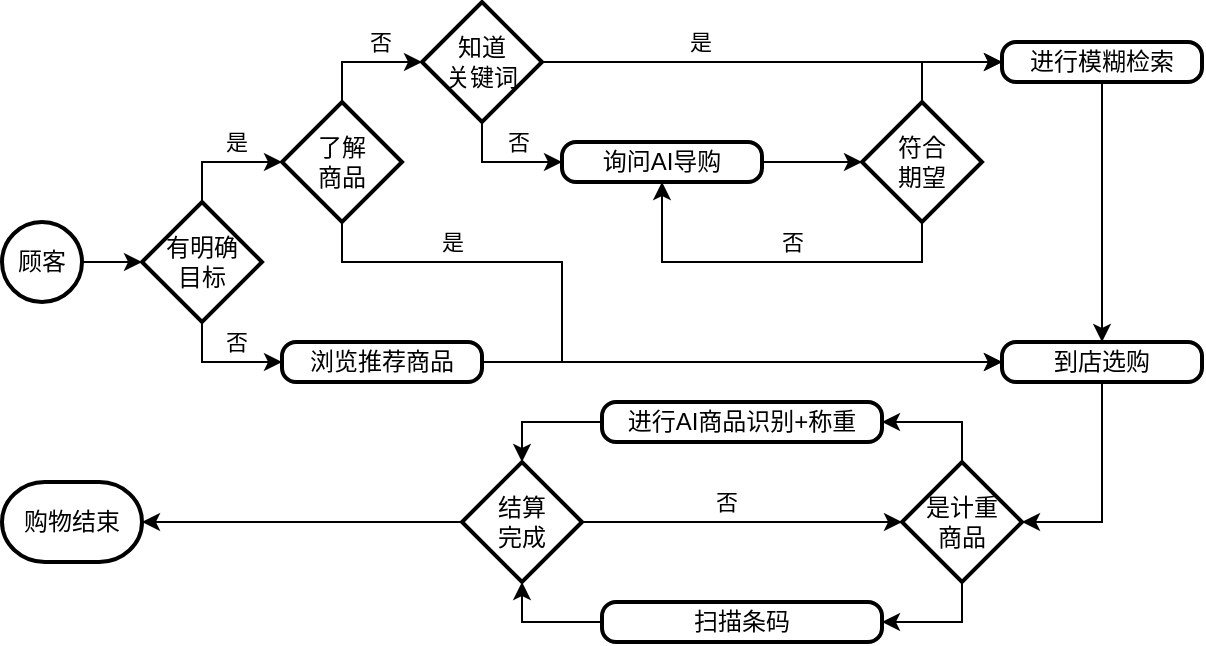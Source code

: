 <mxfile version="26.1.1">
  <diagram name="第 1 页" id="a5q8XUGEMKnk3yH_GGJR">
    <mxGraphModel dx="907" dy="820" grid="1" gridSize="10" guides="0" tooltips="1" connect="1" arrows="1" fold="1" page="1" pageScale="1" pageWidth="1169" pageHeight="827" math="0" shadow="0">
      <root>
        <mxCell id="0" />
        <mxCell id="1" parent="0" />
        <mxCell id="zYSpTqBBPXwJxmNQrv_W-16" value="" style="edgeStyle=orthogonalEdgeStyle;rounded=0;orthogonalLoop=1;jettySize=auto;html=1;exitX=0.5;exitY=1;exitDx=0;exitDy=0;exitPerimeter=0;entryX=0;entryY=0.5;entryDx=0;entryDy=0;" edge="1" parent="1" source="zYSpTqBBPXwJxmNQrv_W-1" target="zYSpTqBBPXwJxmNQrv_W-15">
          <mxGeometry relative="1" as="geometry">
            <Array as="points">
              <mxPoint x="140" y="220" />
            </Array>
          </mxGeometry>
        </mxCell>
        <mxCell id="zYSpTqBBPXwJxmNQrv_W-30" value="否" style="edgeLabel;html=1;align=center;verticalAlign=middle;resizable=0;points=[];" vertex="1" connectable="0" parent="zYSpTqBBPXwJxmNQrv_W-16">
          <mxGeometry x="0.139" y="2" relative="1" as="geometry">
            <mxPoint x="3" y="-8" as="offset" />
          </mxGeometry>
        </mxCell>
        <mxCell id="zYSpTqBBPXwJxmNQrv_W-1" value="有明确&lt;div&gt;目标&lt;/div&gt;" style="strokeWidth=2;html=1;shape=mxgraph.flowchart.decision;whiteSpace=wrap;" vertex="1" parent="1">
          <mxGeometry x="110" y="140" width="60" height="60" as="geometry" />
        </mxCell>
        <mxCell id="zYSpTqBBPXwJxmNQrv_W-4" value="" style="edgeStyle=orthogonalEdgeStyle;rounded=0;orthogonalLoop=1;jettySize=auto;html=1;" edge="1" parent="1" source="zYSpTqBBPXwJxmNQrv_W-3" target="zYSpTqBBPXwJxmNQrv_W-1">
          <mxGeometry relative="1" as="geometry" />
        </mxCell>
        <mxCell id="zYSpTqBBPXwJxmNQrv_W-3" value="顾客" style="strokeWidth=2;html=1;shape=mxgraph.flowchart.start_2;whiteSpace=wrap;" vertex="1" parent="1">
          <mxGeometry x="40" y="150" width="40" height="40" as="geometry" />
        </mxCell>
        <mxCell id="zYSpTqBBPXwJxmNQrv_W-19" style="edgeStyle=orthogonalEdgeStyle;rounded=0;orthogonalLoop=1;jettySize=auto;html=1;entryX=0;entryY=0.5;entryDx=0;entryDy=0;exitX=1;exitY=0.5;exitDx=0;exitDy=0;exitPerimeter=0;" edge="1" parent="1" source="zYSpTqBBPXwJxmNQrv_W-5" target="zYSpTqBBPXwJxmNQrv_W-18">
          <mxGeometry relative="1" as="geometry">
            <Array as="points" />
          </mxGeometry>
        </mxCell>
        <mxCell id="zYSpTqBBPXwJxmNQrv_W-21" value="是" style="edgeLabel;html=1;align=center;verticalAlign=middle;resizable=0;points=[];" vertex="1" connectable="0" parent="zYSpTqBBPXwJxmNQrv_W-19">
          <mxGeometry x="-0.314" y="1" relative="1" as="geometry">
            <mxPoint y="-9" as="offset" />
          </mxGeometry>
        </mxCell>
        <mxCell id="zYSpTqBBPXwJxmNQrv_W-20" style="edgeStyle=orthogonalEdgeStyle;rounded=0;orthogonalLoop=1;jettySize=auto;html=1;entryX=0;entryY=0.5;entryDx=0;entryDy=0;exitX=0.5;exitY=1;exitDx=0;exitDy=0;exitPerimeter=0;" edge="1" parent="1" source="zYSpTqBBPXwJxmNQrv_W-5" target="zYSpTqBBPXwJxmNQrv_W-17">
          <mxGeometry relative="1" as="geometry">
            <Array as="points">
              <mxPoint x="280" y="120" />
            </Array>
          </mxGeometry>
        </mxCell>
        <mxCell id="zYSpTqBBPXwJxmNQrv_W-22" value="否" style="edgeLabel;html=1;align=center;verticalAlign=middle;resizable=0;points=[];" vertex="1" connectable="0" parent="zYSpTqBBPXwJxmNQrv_W-20">
          <mxGeometry x="0.029" relative="1" as="geometry">
            <mxPoint x="7" y="-10" as="offset" />
          </mxGeometry>
        </mxCell>
        <mxCell id="zYSpTqBBPXwJxmNQrv_W-5" value="知道&lt;div&gt;关键词&lt;/div&gt;" style="strokeWidth=2;html=1;shape=mxgraph.flowchart.decision;whiteSpace=wrap;" vertex="1" parent="1">
          <mxGeometry x="250" y="40" width="60" height="60" as="geometry" />
        </mxCell>
        <mxCell id="zYSpTqBBPXwJxmNQrv_W-40" style="edgeStyle=orthogonalEdgeStyle;rounded=0;orthogonalLoop=1;jettySize=auto;html=1;entryX=0;entryY=0.5;entryDx=0;entryDy=0;" edge="1" parent="1" source="zYSpTqBBPXwJxmNQrv_W-15" target="zYSpTqBBPXwJxmNQrv_W-31">
          <mxGeometry relative="1" as="geometry" />
        </mxCell>
        <mxCell id="zYSpTqBBPXwJxmNQrv_W-15" value="浏览&lt;span style=&quot;background-color: transparent; color: light-dark(rgb(0, 0, 0), rgb(255, 255, 255));&quot;&gt;推荐商品&lt;/span&gt;" style="rounded=1;whiteSpace=wrap;html=1;absoluteArcSize=1;arcSize=14;strokeWidth=2;" vertex="1" parent="1">
          <mxGeometry x="180" y="210" width="100" height="20" as="geometry" />
        </mxCell>
        <mxCell id="zYSpTqBBPXwJxmNQrv_W-25" value="" style="edgeStyle=orthogonalEdgeStyle;rounded=0;orthogonalLoop=1;jettySize=auto;html=1;" edge="1" parent="1" source="zYSpTqBBPXwJxmNQrv_W-17" target="zYSpTqBBPXwJxmNQrv_W-24">
          <mxGeometry relative="1" as="geometry" />
        </mxCell>
        <mxCell id="zYSpTqBBPXwJxmNQrv_W-17" value="询问AI导购" style="rounded=1;whiteSpace=wrap;html=1;absoluteArcSize=1;arcSize=14;strokeWidth=2;" vertex="1" parent="1">
          <mxGeometry x="320" y="110" width="100" height="20" as="geometry" />
        </mxCell>
        <mxCell id="zYSpTqBBPXwJxmNQrv_W-39" style="edgeStyle=orthogonalEdgeStyle;rounded=0;orthogonalLoop=1;jettySize=auto;html=1;" edge="1" parent="1" source="zYSpTqBBPXwJxmNQrv_W-18" target="zYSpTqBBPXwJxmNQrv_W-31">
          <mxGeometry relative="1" as="geometry" />
        </mxCell>
        <mxCell id="zYSpTqBBPXwJxmNQrv_W-18" value="进行模糊检索" style="rounded=1;whiteSpace=wrap;html=1;absoluteArcSize=1;arcSize=14;strokeWidth=2;" vertex="1" parent="1">
          <mxGeometry x="540" y="60" width="100" height="20" as="geometry" />
        </mxCell>
        <mxCell id="zYSpTqBBPXwJxmNQrv_W-27" style="edgeStyle=orthogonalEdgeStyle;rounded=0;orthogonalLoop=1;jettySize=auto;html=1;entryX=0.5;entryY=1;entryDx=0;entryDy=0;exitX=0.5;exitY=1;exitDx=0;exitDy=0;exitPerimeter=0;" edge="1" parent="1" source="zYSpTqBBPXwJxmNQrv_W-24" target="zYSpTqBBPXwJxmNQrv_W-17">
          <mxGeometry relative="1" as="geometry">
            <Array as="points">
              <mxPoint x="500" y="170" />
              <mxPoint x="370" y="170" />
            </Array>
          </mxGeometry>
        </mxCell>
        <mxCell id="zYSpTqBBPXwJxmNQrv_W-28" value="否" style="edgeLabel;html=1;align=center;verticalAlign=middle;resizable=0;points=[];" vertex="1" connectable="0" parent="zYSpTqBBPXwJxmNQrv_W-27">
          <mxGeometry x="-0.102" y="-3" relative="1" as="geometry">
            <mxPoint y="-7" as="offset" />
          </mxGeometry>
        </mxCell>
        <mxCell id="zYSpTqBBPXwJxmNQrv_W-29" style="edgeStyle=orthogonalEdgeStyle;rounded=0;orthogonalLoop=1;jettySize=auto;html=1;entryX=0;entryY=0.5;entryDx=0;entryDy=0;" edge="1" parent="1" source="zYSpTqBBPXwJxmNQrv_W-24" target="zYSpTqBBPXwJxmNQrv_W-18">
          <mxGeometry relative="1" as="geometry">
            <Array as="points">
              <mxPoint x="500" y="70" />
            </Array>
          </mxGeometry>
        </mxCell>
        <mxCell id="zYSpTqBBPXwJxmNQrv_W-24" value="符合&lt;div&gt;期望&lt;/div&gt;" style="strokeWidth=2;html=1;shape=mxgraph.flowchart.decision;whiteSpace=wrap;" vertex="1" parent="1">
          <mxGeometry x="470" y="90" width="60" height="60" as="geometry" />
        </mxCell>
        <mxCell id="zYSpTqBBPXwJxmNQrv_W-44" value="" style="edgeStyle=orthogonalEdgeStyle;rounded=0;orthogonalLoop=1;jettySize=auto;html=1;entryX=0.5;entryY=0;entryDx=0;entryDy=0;entryPerimeter=0;" edge="1" parent="1" source="zYSpTqBBPXwJxmNQrv_W-31" target="zYSpTqBBPXwJxmNQrv_W-43">
          <mxGeometry relative="1" as="geometry" />
        </mxCell>
        <mxCell id="zYSpTqBBPXwJxmNQrv_W-31" value="到店选购" style="rounded=1;whiteSpace=wrap;html=1;absoluteArcSize=1;arcSize=14;strokeWidth=2;" vertex="1" parent="1">
          <mxGeometry x="540" y="210" width="100" height="20" as="geometry" />
        </mxCell>
        <mxCell id="zYSpTqBBPXwJxmNQrv_W-34" style="edgeStyle=orthogonalEdgeStyle;rounded=0;orthogonalLoop=1;jettySize=auto;html=1;exitX=0.5;exitY=0;exitDx=0;exitDy=0;exitPerimeter=0;" edge="1" parent="1" source="zYSpTqBBPXwJxmNQrv_W-32" target="zYSpTqBBPXwJxmNQrv_W-5">
          <mxGeometry relative="1" as="geometry" />
        </mxCell>
        <mxCell id="zYSpTqBBPXwJxmNQrv_W-37" value="否" style="edgeLabel;html=1;align=center;verticalAlign=middle;resizable=0;points=[];" vertex="1" connectable="0" parent="zYSpTqBBPXwJxmNQrv_W-34">
          <mxGeometry x="0.281" y="-3" relative="1" as="geometry">
            <mxPoint y="-13" as="offset" />
          </mxGeometry>
        </mxCell>
        <mxCell id="zYSpTqBBPXwJxmNQrv_W-41" style="edgeStyle=orthogonalEdgeStyle;rounded=0;orthogonalLoop=1;jettySize=auto;html=1;entryX=0;entryY=0.5;entryDx=0;entryDy=0;" edge="1" parent="1" source="zYSpTqBBPXwJxmNQrv_W-32" target="zYSpTqBBPXwJxmNQrv_W-31">
          <mxGeometry relative="1" as="geometry">
            <Array as="points">
              <mxPoint x="210" y="170" />
              <mxPoint x="320" y="170" />
              <mxPoint x="320" y="220" />
            </Array>
          </mxGeometry>
        </mxCell>
        <mxCell id="zYSpTqBBPXwJxmNQrv_W-42" value="是" style="edgeLabel;html=1;align=center;verticalAlign=middle;resizable=0;points=[];" vertex="1" connectable="0" parent="zYSpTqBBPXwJxmNQrv_W-41">
          <mxGeometry x="-0.623" y="1" relative="1" as="geometry">
            <mxPoint x="-1" y="-9" as="offset" />
          </mxGeometry>
        </mxCell>
        <mxCell id="zYSpTqBBPXwJxmNQrv_W-32" value="了解&lt;div&gt;商品&lt;/div&gt;" style="strokeWidth=2;html=1;shape=mxgraph.flowchart.decision;whiteSpace=wrap;" vertex="1" parent="1">
          <mxGeometry x="180" y="90" width="60" height="60" as="geometry" />
        </mxCell>
        <mxCell id="zYSpTqBBPXwJxmNQrv_W-33" style="edgeStyle=orthogonalEdgeStyle;rounded=0;orthogonalLoop=1;jettySize=auto;html=1;entryX=0;entryY=0.5;entryDx=0;entryDy=0;entryPerimeter=0;exitX=0.5;exitY=0;exitDx=0;exitDy=0;exitPerimeter=0;" edge="1" parent="1" source="zYSpTqBBPXwJxmNQrv_W-1" target="zYSpTqBBPXwJxmNQrv_W-32">
          <mxGeometry relative="1" as="geometry" />
        </mxCell>
        <mxCell id="zYSpTqBBPXwJxmNQrv_W-38" value="是" style="edgeLabel;html=1;align=center;verticalAlign=middle;resizable=0;points=[];" vertex="1" connectable="0" parent="zYSpTqBBPXwJxmNQrv_W-33">
          <mxGeometry x="0.226" y="1" relative="1" as="geometry">
            <mxPoint y="-9" as="offset" />
          </mxGeometry>
        </mxCell>
        <mxCell id="zYSpTqBBPXwJxmNQrv_W-47" style="edgeStyle=orthogonalEdgeStyle;rounded=0;orthogonalLoop=1;jettySize=auto;html=1;entryX=1;entryY=0.5;entryDx=0;entryDy=0;" edge="1" parent="1" source="zYSpTqBBPXwJxmNQrv_W-43" target="zYSpTqBBPXwJxmNQrv_W-45">
          <mxGeometry relative="1" as="geometry">
            <Array as="points">
              <mxPoint x="520" y="250" />
            </Array>
          </mxGeometry>
        </mxCell>
        <mxCell id="zYSpTqBBPXwJxmNQrv_W-52" style="edgeStyle=orthogonalEdgeStyle;rounded=0;orthogonalLoop=1;jettySize=auto;html=1;entryX=1;entryY=0.5;entryDx=0;entryDy=0;" edge="1" parent="1" source="zYSpTqBBPXwJxmNQrv_W-43" target="zYSpTqBBPXwJxmNQrv_W-46">
          <mxGeometry relative="1" as="geometry">
            <Array as="points">
              <mxPoint x="520" y="350" />
            </Array>
          </mxGeometry>
        </mxCell>
        <mxCell id="zYSpTqBBPXwJxmNQrv_W-43" value="是计重&lt;div&gt;商品&lt;/div&gt;" style="strokeWidth=2;html=1;shape=mxgraph.flowchart.decision;whiteSpace=wrap;direction=south;" vertex="1" parent="1">
          <mxGeometry x="490" y="270" width="60" height="60" as="geometry" />
        </mxCell>
        <mxCell id="zYSpTqBBPXwJxmNQrv_W-49" value="" style="edgeStyle=orthogonalEdgeStyle;rounded=0;orthogonalLoop=1;jettySize=auto;html=1;entryX=0;entryY=0.5;entryDx=0;entryDy=0;entryPerimeter=0;" edge="1" parent="1" source="zYSpTqBBPXwJxmNQrv_W-45" target="zYSpTqBBPXwJxmNQrv_W-48">
          <mxGeometry relative="1" as="geometry">
            <Array as="points">
              <mxPoint x="300" y="250" />
            </Array>
          </mxGeometry>
        </mxCell>
        <mxCell id="zYSpTqBBPXwJxmNQrv_W-45" value="进行AI商品识别+称重" style="rounded=1;whiteSpace=wrap;html=1;absoluteArcSize=1;arcSize=14;strokeWidth=2;" vertex="1" parent="1">
          <mxGeometry x="340" y="240" width="140" height="20" as="geometry" />
        </mxCell>
        <mxCell id="zYSpTqBBPXwJxmNQrv_W-46" value="扫描条码" style="rounded=1;whiteSpace=wrap;html=1;absoluteArcSize=1;arcSize=14;strokeWidth=2;" vertex="1" parent="1">
          <mxGeometry x="340" y="340" width="140" height="20" as="geometry" />
        </mxCell>
        <mxCell id="zYSpTqBBPXwJxmNQrv_W-56" value="" style="edgeStyle=orthogonalEdgeStyle;rounded=0;orthogonalLoop=1;jettySize=auto;html=1;" edge="1" parent="1" source="zYSpTqBBPXwJxmNQrv_W-48" target="zYSpTqBBPXwJxmNQrv_W-55">
          <mxGeometry relative="1" as="geometry" />
        </mxCell>
        <mxCell id="zYSpTqBBPXwJxmNQrv_W-48" value="结算&lt;div&gt;完成&lt;/div&gt;" style="strokeWidth=2;html=1;shape=mxgraph.flowchart.decision;whiteSpace=wrap;direction=south;" vertex="1" parent="1">
          <mxGeometry x="270" y="270" width="60" height="60" as="geometry" />
        </mxCell>
        <mxCell id="zYSpTqBBPXwJxmNQrv_W-50" style="edgeStyle=orthogonalEdgeStyle;rounded=0;orthogonalLoop=1;jettySize=auto;html=1;entryX=0.5;entryY=1;entryDx=0;entryDy=0;entryPerimeter=0;" edge="1" parent="1" source="zYSpTqBBPXwJxmNQrv_W-48" target="zYSpTqBBPXwJxmNQrv_W-43">
          <mxGeometry relative="1" as="geometry" />
        </mxCell>
        <mxCell id="zYSpTqBBPXwJxmNQrv_W-51" value="否" style="edgeLabel;html=1;align=center;verticalAlign=middle;resizable=0;points=[];" vertex="1" connectable="0" parent="zYSpTqBBPXwJxmNQrv_W-50">
          <mxGeometry x="-0.107" y="2" relative="1" as="geometry">
            <mxPoint y="-8" as="offset" />
          </mxGeometry>
        </mxCell>
        <mxCell id="zYSpTqBBPXwJxmNQrv_W-53" style="edgeStyle=orthogonalEdgeStyle;rounded=0;orthogonalLoop=1;jettySize=auto;html=1;entryX=1;entryY=0.5;entryDx=0;entryDy=0;entryPerimeter=0;" edge="1" parent="1" source="zYSpTqBBPXwJxmNQrv_W-46" target="zYSpTqBBPXwJxmNQrv_W-48">
          <mxGeometry relative="1" as="geometry" />
        </mxCell>
        <mxCell id="zYSpTqBBPXwJxmNQrv_W-55" value="购物结束" style="strokeWidth=2;html=1;shape=mxgraph.flowchart.terminator;whiteSpace=wrap;" vertex="1" parent="1">
          <mxGeometry x="40" y="280" width="70" height="40" as="geometry" />
        </mxCell>
      </root>
    </mxGraphModel>
  </diagram>
</mxfile>

